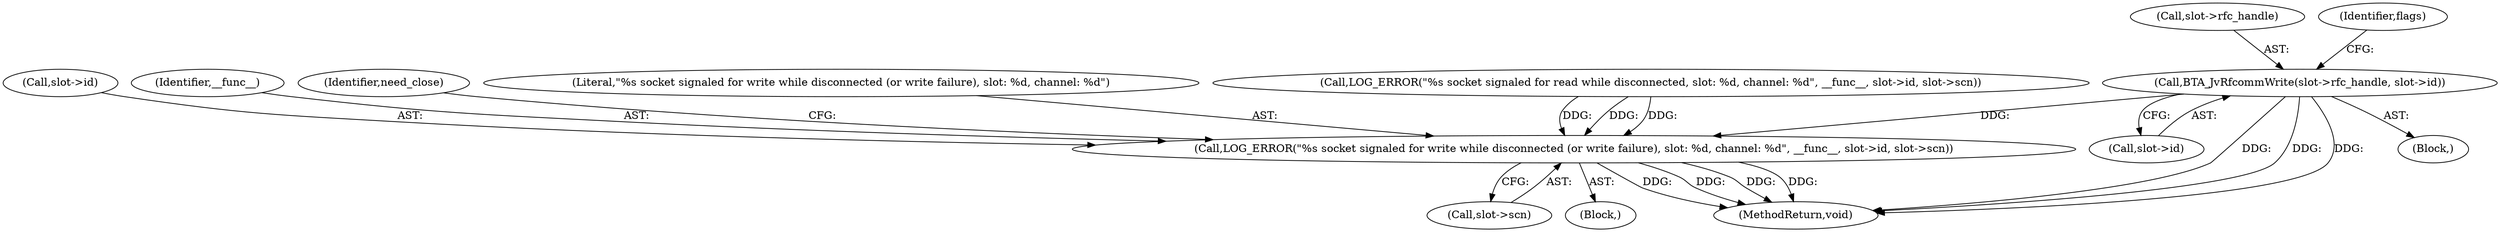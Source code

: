 digraph "0_Android_472271b153c5dc53c28beac55480a8d8434b2d5c_34@pointer" {
"1000163" [label="(Call,BTA_JvRfcommWrite(slot->rfc_handle, slot->id))"];
"1000201" [label="(Call,LOG_ERROR(\"%s socket signaled for write while disconnected (or write failure), slot: %d, channel: %d\", __func__, slot->id, slot->scn))"];
"1000167" [label="(Call,slot->id)"];
"1000246" [label="(MethodReturn,void)"];
"1000201" [label="(Call,LOG_ERROR(\"%s socket signaled for write while disconnected (or write failure), slot: %d, channel: %d\", __func__, slot->id, slot->scn))"];
"1000204" [label="(Call,slot->id)"];
"1000203" [label="(Identifier,__func__)"];
"1000211" [label="(Identifier,need_close)"];
"1000163" [label="(Call,BTA_JvRfcommWrite(slot->rfc_handle, slot->id))"];
"1000164" [label="(Call,slot->rfc_handle)"];
"1000207" [label="(Call,slot->scn)"];
"1000202" [label="(Literal,\"%s socket signaled for write while disconnected (or write failure), slot: %d, channel: %d\")"];
"1000172" [label="(Call,LOG_ERROR(\"%s socket signaled for read while disconnected, slot: %d, channel: %d\", __func__, slot->id, slot->scn))"];
"1000200" [label="(Block,)"];
"1000186" [label="(Identifier,flags)"];
"1000162" [label="(Block,)"];
"1000163" -> "1000162"  [label="AST: "];
"1000163" -> "1000167"  [label="CFG: "];
"1000164" -> "1000163"  [label="AST: "];
"1000167" -> "1000163"  [label="AST: "];
"1000186" -> "1000163"  [label="CFG: "];
"1000163" -> "1000246"  [label="DDG: "];
"1000163" -> "1000246"  [label="DDG: "];
"1000163" -> "1000246"  [label="DDG: "];
"1000163" -> "1000201"  [label="DDG: "];
"1000201" -> "1000200"  [label="AST: "];
"1000201" -> "1000207"  [label="CFG: "];
"1000202" -> "1000201"  [label="AST: "];
"1000203" -> "1000201"  [label="AST: "];
"1000204" -> "1000201"  [label="AST: "];
"1000207" -> "1000201"  [label="AST: "];
"1000211" -> "1000201"  [label="CFG: "];
"1000201" -> "1000246"  [label="DDG: "];
"1000201" -> "1000246"  [label="DDG: "];
"1000201" -> "1000246"  [label="DDG: "];
"1000201" -> "1000246"  [label="DDG: "];
"1000172" -> "1000201"  [label="DDG: "];
"1000172" -> "1000201"  [label="DDG: "];
"1000172" -> "1000201"  [label="DDG: "];
}
